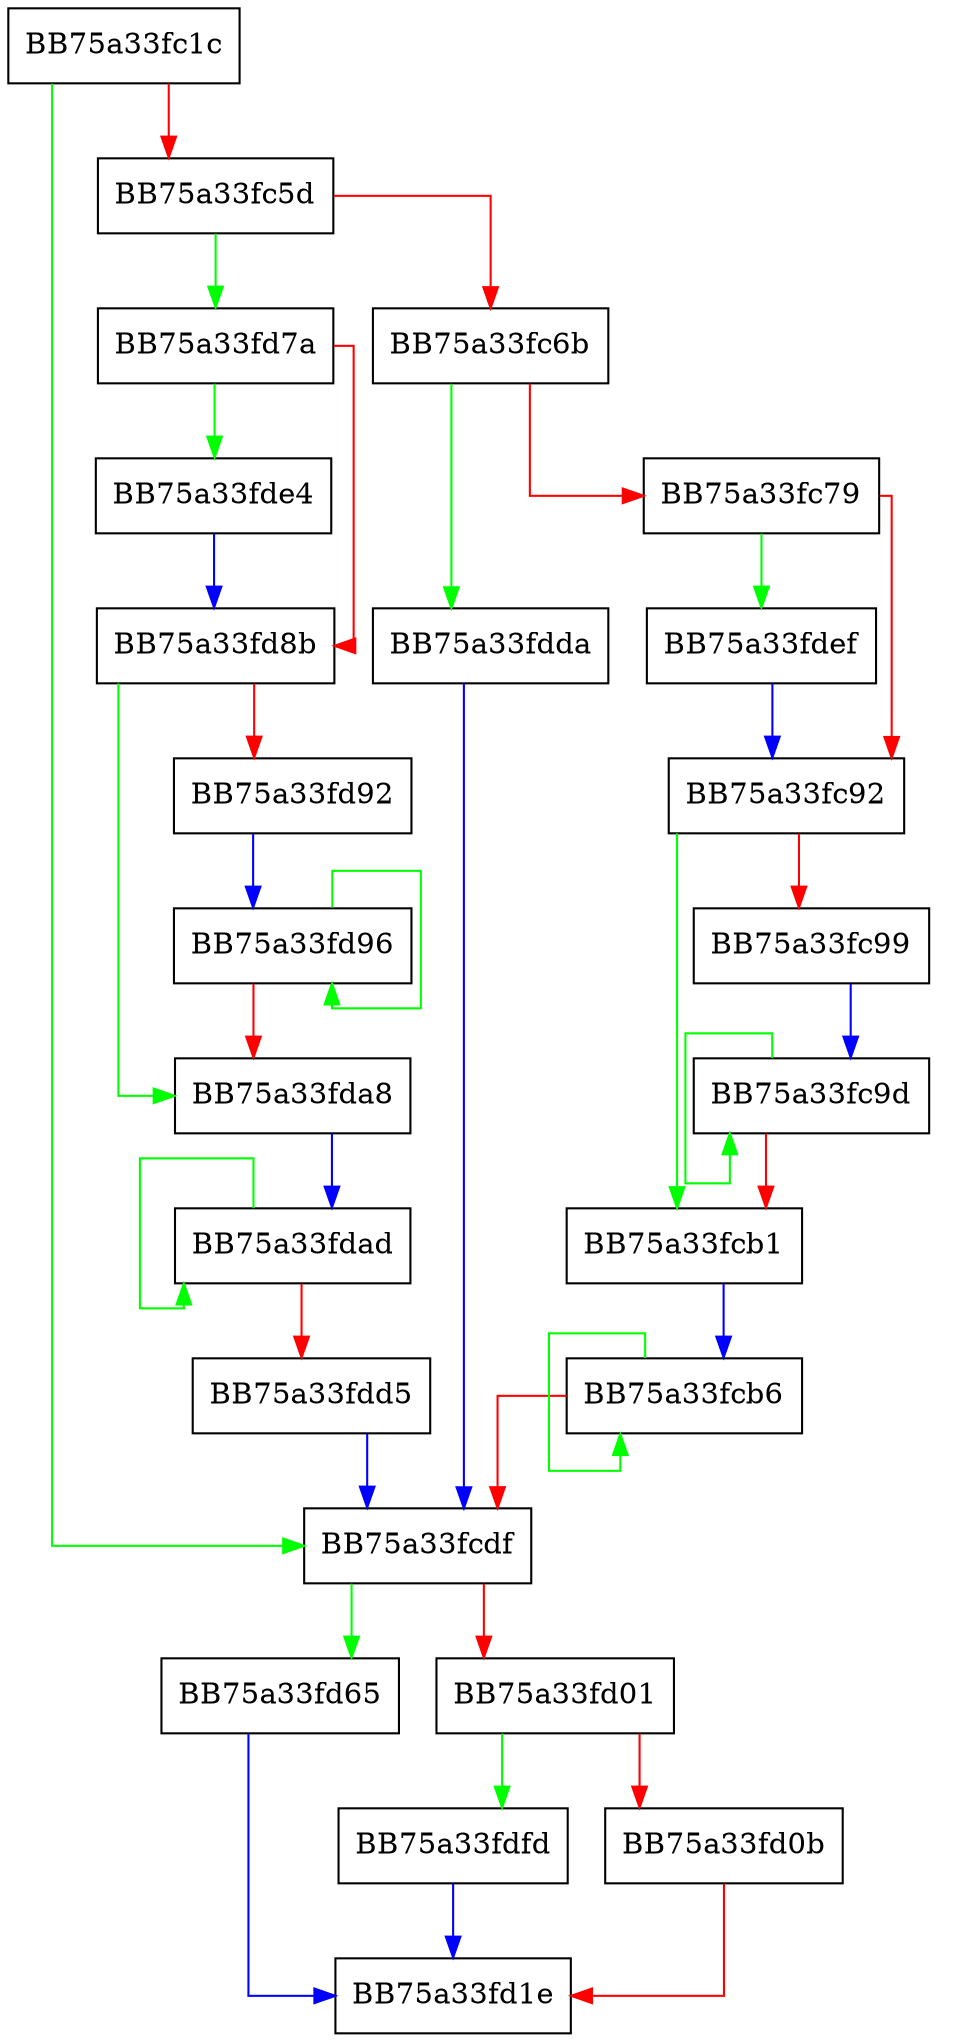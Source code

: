 digraph virtual_call {
  node [shape="box"];
  graph [splines=ortho];
  BB75a33fc1c -> BB75a33fcdf [color="green"];
  BB75a33fc1c -> BB75a33fc5d [color="red"];
  BB75a33fc5d -> BB75a33fd7a [color="green"];
  BB75a33fc5d -> BB75a33fc6b [color="red"];
  BB75a33fc6b -> BB75a33fdda [color="green"];
  BB75a33fc6b -> BB75a33fc79 [color="red"];
  BB75a33fc79 -> BB75a33fdef [color="green"];
  BB75a33fc79 -> BB75a33fc92 [color="red"];
  BB75a33fc92 -> BB75a33fcb1 [color="green"];
  BB75a33fc92 -> BB75a33fc99 [color="red"];
  BB75a33fc99 -> BB75a33fc9d [color="blue"];
  BB75a33fc9d -> BB75a33fc9d [color="green"];
  BB75a33fc9d -> BB75a33fcb1 [color="red"];
  BB75a33fcb1 -> BB75a33fcb6 [color="blue"];
  BB75a33fcb6 -> BB75a33fcb6 [color="green"];
  BB75a33fcb6 -> BB75a33fcdf [color="red"];
  BB75a33fcdf -> BB75a33fd65 [color="green"];
  BB75a33fcdf -> BB75a33fd01 [color="red"];
  BB75a33fd01 -> BB75a33fdfd [color="green"];
  BB75a33fd01 -> BB75a33fd0b [color="red"];
  BB75a33fd0b -> BB75a33fd1e [color="red"];
  BB75a33fd65 -> BB75a33fd1e [color="blue"];
  BB75a33fd7a -> BB75a33fde4 [color="green"];
  BB75a33fd7a -> BB75a33fd8b [color="red"];
  BB75a33fd8b -> BB75a33fda8 [color="green"];
  BB75a33fd8b -> BB75a33fd92 [color="red"];
  BB75a33fd92 -> BB75a33fd96 [color="blue"];
  BB75a33fd96 -> BB75a33fd96 [color="green"];
  BB75a33fd96 -> BB75a33fda8 [color="red"];
  BB75a33fda8 -> BB75a33fdad [color="blue"];
  BB75a33fdad -> BB75a33fdad [color="green"];
  BB75a33fdad -> BB75a33fdd5 [color="red"];
  BB75a33fdd5 -> BB75a33fcdf [color="blue"];
  BB75a33fdda -> BB75a33fcdf [color="blue"];
  BB75a33fde4 -> BB75a33fd8b [color="blue"];
  BB75a33fdef -> BB75a33fc92 [color="blue"];
  BB75a33fdfd -> BB75a33fd1e [color="blue"];
}